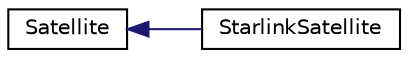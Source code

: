 digraph "Graphical Class Hierarchy"
{
 // LATEX_PDF_SIZE
  edge [fontname="Helvetica",fontsize="10",labelfontname="Helvetica",labelfontsize="10"];
  node [fontname="Helvetica",fontsize="10",shape=record];
  rankdir="LR";
  Node0 [label="Satellite",height=0.2,width=0.4,color="black", fillcolor="white", style="filled",URL="$classSatellite.html",tooltip=" "];
  Node0 -> Node1 [dir="back",color="midnightblue",fontsize="10",style="solid",fontname="Helvetica"];
  Node1 [label="StarlinkSatellite",height=0.2,width=0.4,color="black", fillcolor="white", style="filled",URL="$classStarlinkSatellite.html",tooltip=" "];
}
